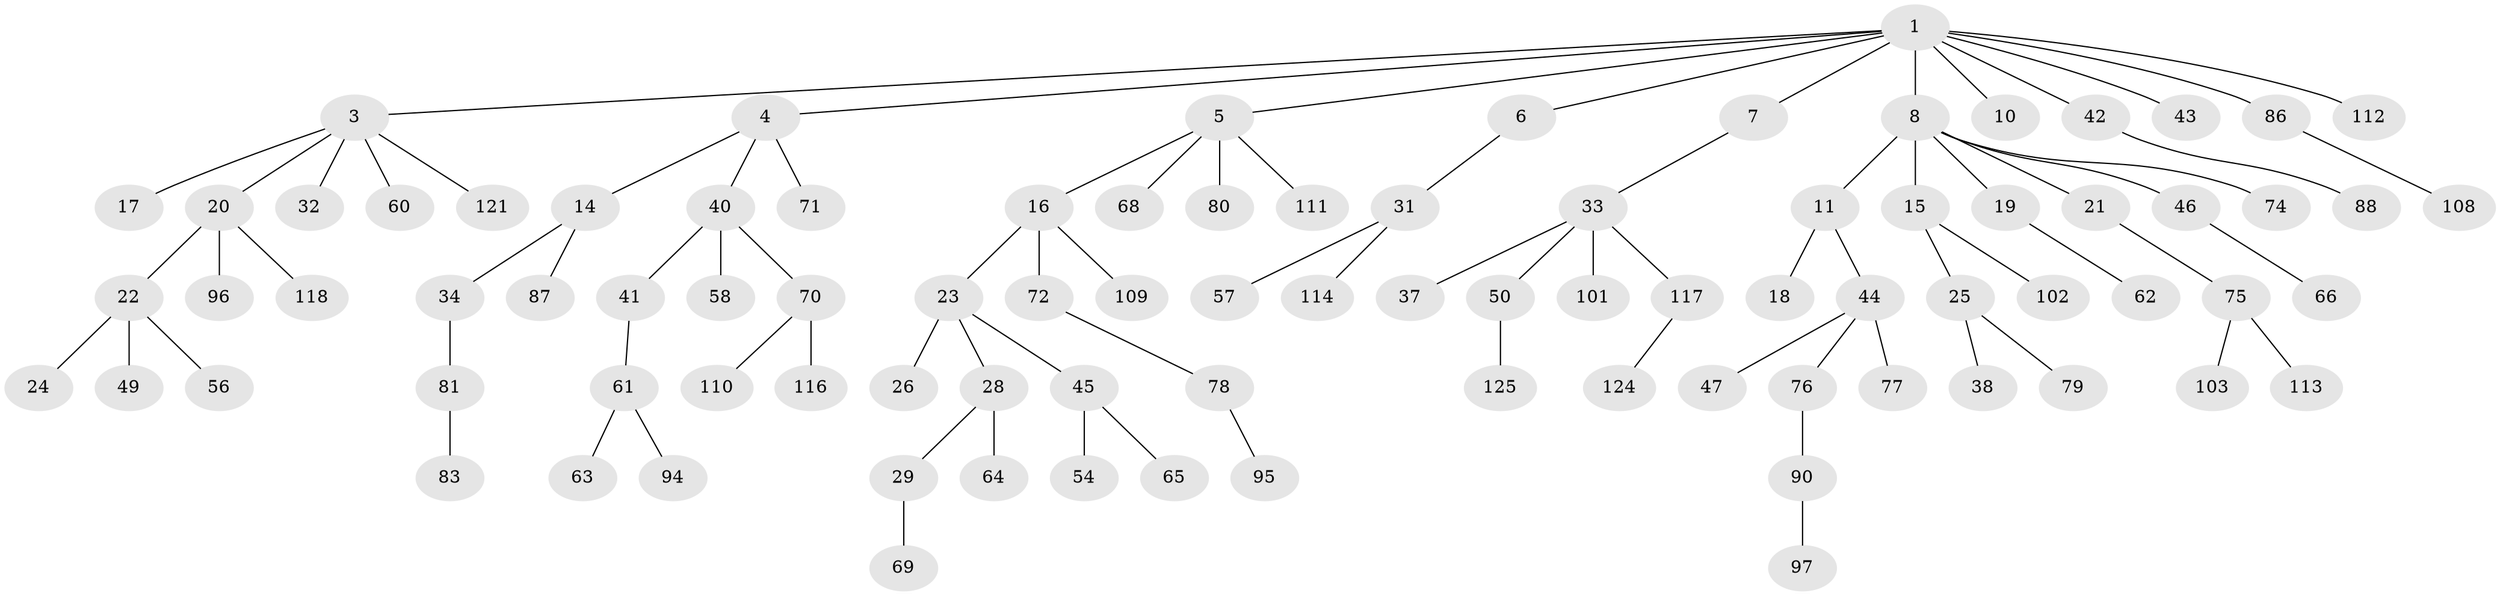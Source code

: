 // Generated by graph-tools (version 1.1) at 2025/52/02/27/25 19:52:10]
// undirected, 89 vertices, 88 edges
graph export_dot {
graph [start="1"]
  node [color=gray90,style=filled];
  1 [super="+2"];
  3 [super="+13"];
  4 [super="+12"];
  5 [super="+91"];
  6;
  7;
  8 [super="+9"];
  10;
  11;
  14;
  15 [super="+89"];
  16 [super="+36"];
  17;
  18;
  19 [super="+27"];
  20 [super="+30"];
  21 [super="+126"];
  22 [super="+99"];
  23 [super="+35"];
  24;
  25 [super="+48"];
  26 [super="+39"];
  28 [super="+51"];
  29;
  31 [super="+107"];
  32;
  33 [super="+93"];
  34 [super="+53"];
  37 [super="+106"];
  38;
  40;
  41 [super="+82"];
  42;
  43;
  44 [super="+59"];
  45 [super="+52"];
  46;
  47;
  49 [super="+85"];
  50 [super="+73"];
  54 [super="+55"];
  56 [super="+67"];
  57;
  58;
  60;
  61 [super="+92"];
  62;
  63 [super="+98"];
  64;
  65 [super="+84"];
  66 [super="+104"];
  68;
  69;
  70 [super="+100"];
  71;
  72;
  74;
  75 [super="+120"];
  76;
  77;
  78;
  79;
  80 [super="+123"];
  81;
  83 [super="+105"];
  86;
  87;
  88;
  90 [super="+115"];
  94;
  95 [super="+122"];
  96 [super="+119"];
  97;
  101;
  102;
  103;
  108;
  109;
  110;
  111;
  112;
  113;
  114;
  116;
  117;
  118;
  121;
  124;
  125;
  1 -- 4;
  1 -- 5;
  1 -- 6;
  1 -- 7;
  1 -- 8;
  1 -- 42;
  1 -- 112;
  1 -- 3;
  1 -- 86;
  1 -- 10;
  1 -- 43;
  3 -- 20;
  3 -- 121;
  3 -- 32;
  3 -- 17;
  3 -- 60;
  4 -- 40;
  4 -- 71;
  4 -- 14;
  5 -- 16;
  5 -- 68;
  5 -- 80;
  5 -- 111;
  6 -- 31;
  7 -- 33;
  8 -- 11;
  8 -- 15;
  8 -- 19;
  8 -- 21;
  8 -- 74;
  8 -- 46;
  11 -- 18;
  11 -- 44;
  14 -- 34;
  14 -- 87;
  15 -- 25;
  15 -- 102;
  16 -- 23;
  16 -- 109;
  16 -- 72;
  19 -- 62;
  20 -- 22;
  20 -- 96;
  20 -- 118;
  21 -- 75;
  22 -- 24;
  22 -- 49;
  22 -- 56;
  23 -- 26;
  23 -- 28;
  23 -- 45;
  25 -- 38;
  25 -- 79;
  28 -- 29;
  28 -- 64;
  29 -- 69;
  31 -- 57;
  31 -- 114;
  33 -- 37;
  33 -- 50;
  33 -- 117;
  33 -- 101;
  34 -- 81;
  40 -- 41;
  40 -- 58;
  40 -- 70;
  41 -- 61;
  42 -- 88;
  44 -- 47;
  44 -- 77;
  44 -- 76;
  45 -- 65;
  45 -- 54;
  46 -- 66;
  50 -- 125;
  61 -- 63;
  61 -- 94;
  70 -- 110;
  70 -- 116;
  72 -- 78;
  75 -- 103;
  75 -- 113;
  76 -- 90;
  78 -- 95;
  81 -- 83;
  86 -- 108;
  90 -- 97;
  117 -- 124;
}
